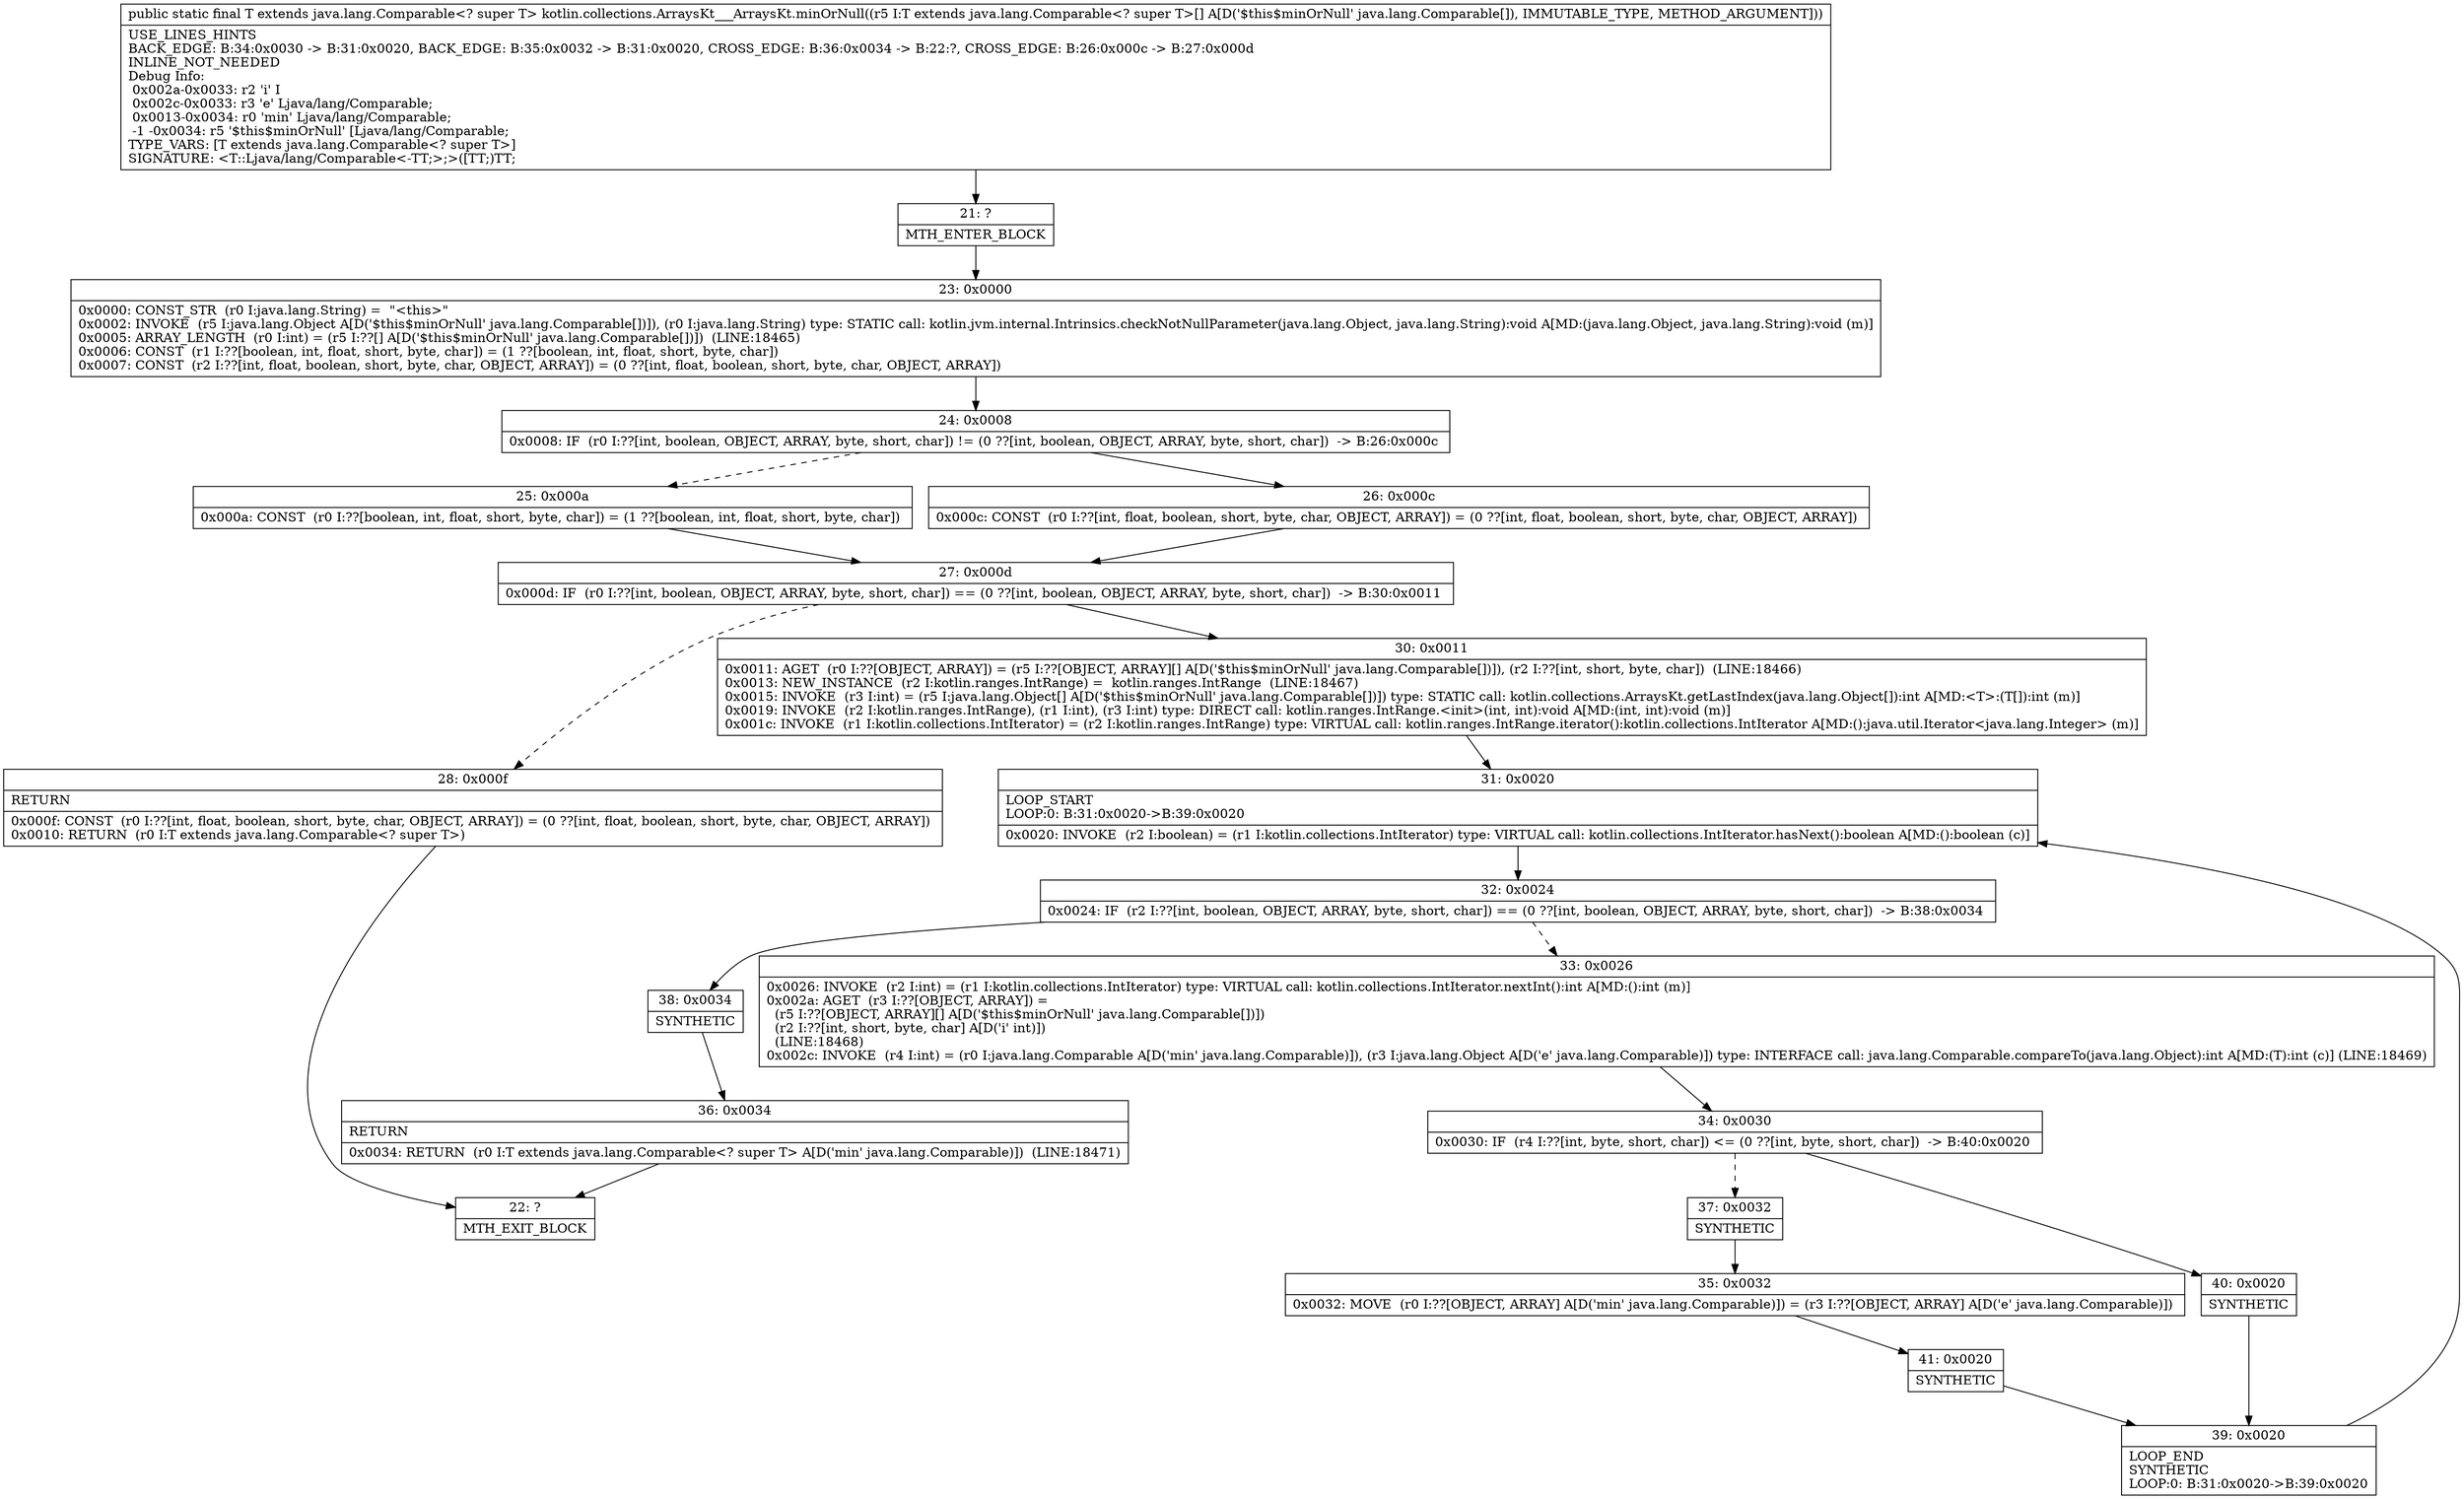 digraph "CFG forkotlin.collections.ArraysKt___ArraysKt.minOrNull([Ljava\/lang\/Comparable;)Ljava\/lang\/Comparable;" {
Node_21 [shape=record,label="{21\:\ ?|MTH_ENTER_BLOCK\l}"];
Node_23 [shape=record,label="{23\:\ 0x0000|0x0000: CONST_STR  (r0 I:java.lang.String) =  \"\<this\>\" \l0x0002: INVOKE  (r5 I:java.lang.Object A[D('$this$minOrNull' java.lang.Comparable[])]), (r0 I:java.lang.String) type: STATIC call: kotlin.jvm.internal.Intrinsics.checkNotNullParameter(java.lang.Object, java.lang.String):void A[MD:(java.lang.Object, java.lang.String):void (m)]\l0x0005: ARRAY_LENGTH  (r0 I:int) = (r5 I:??[] A[D('$this$minOrNull' java.lang.Comparable[])])  (LINE:18465)\l0x0006: CONST  (r1 I:??[boolean, int, float, short, byte, char]) = (1 ??[boolean, int, float, short, byte, char]) \l0x0007: CONST  (r2 I:??[int, float, boolean, short, byte, char, OBJECT, ARRAY]) = (0 ??[int, float, boolean, short, byte, char, OBJECT, ARRAY]) \l}"];
Node_24 [shape=record,label="{24\:\ 0x0008|0x0008: IF  (r0 I:??[int, boolean, OBJECT, ARRAY, byte, short, char]) != (0 ??[int, boolean, OBJECT, ARRAY, byte, short, char])  \-\> B:26:0x000c \l}"];
Node_25 [shape=record,label="{25\:\ 0x000a|0x000a: CONST  (r0 I:??[boolean, int, float, short, byte, char]) = (1 ??[boolean, int, float, short, byte, char]) \l}"];
Node_27 [shape=record,label="{27\:\ 0x000d|0x000d: IF  (r0 I:??[int, boolean, OBJECT, ARRAY, byte, short, char]) == (0 ??[int, boolean, OBJECT, ARRAY, byte, short, char])  \-\> B:30:0x0011 \l}"];
Node_28 [shape=record,label="{28\:\ 0x000f|RETURN\l|0x000f: CONST  (r0 I:??[int, float, boolean, short, byte, char, OBJECT, ARRAY]) = (0 ??[int, float, boolean, short, byte, char, OBJECT, ARRAY]) \l0x0010: RETURN  (r0 I:T extends java.lang.Comparable\<? super T\>) \l}"];
Node_22 [shape=record,label="{22\:\ ?|MTH_EXIT_BLOCK\l}"];
Node_30 [shape=record,label="{30\:\ 0x0011|0x0011: AGET  (r0 I:??[OBJECT, ARRAY]) = (r5 I:??[OBJECT, ARRAY][] A[D('$this$minOrNull' java.lang.Comparable[])]), (r2 I:??[int, short, byte, char])  (LINE:18466)\l0x0013: NEW_INSTANCE  (r2 I:kotlin.ranges.IntRange) =  kotlin.ranges.IntRange  (LINE:18467)\l0x0015: INVOKE  (r3 I:int) = (r5 I:java.lang.Object[] A[D('$this$minOrNull' java.lang.Comparable[])]) type: STATIC call: kotlin.collections.ArraysKt.getLastIndex(java.lang.Object[]):int A[MD:\<T\>:(T[]):int (m)]\l0x0019: INVOKE  (r2 I:kotlin.ranges.IntRange), (r1 I:int), (r3 I:int) type: DIRECT call: kotlin.ranges.IntRange.\<init\>(int, int):void A[MD:(int, int):void (m)]\l0x001c: INVOKE  (r1 I:kotlin.collections.IntIterator) = (r2 I:kotlin.ranges.IntRange) type: VIRTUAL call: kotlin.ranges.IntRange.iterator():kotlin.collections.IntIterator A[MD:():java.util.Iterator\<java.lang.Integer\> (m)]\l}"];
Node_31 [shape=record,label="{31\:\ 0x0020|LOOP_START\lLOOP:0: B:31:0x0020\-\>B:39:0x0020\l|0x0020: INVOKE  (r2 I:boolean) = (r1 I:kotlin.collections.IntIterator) type: VIRTUAL call: kotlin.collections.IntIterator.hasNext():boolean A[MD:():boolean (c)]\l}"];
Node_32 [shape=record,label="{32\:\ 0x0024|0x0024: IF  (r2 I:??[int, boolean, OBJECT, ARRAY, byte, short, char]) == (0 ??[int, boolean, OBJECT, ARRAY, byte, short, char])  \-\> B:38:0x0034 \l}"];
Node_33 [shape=record,label="{33\:\ 0x0026|0x0026: INVOKE  (r2 I:int) = (r1 I:kotlin.collections.IntIterator) type: VIRTUAL call: kotlin.collections.IntIterator.nextInt():int A[MD:():int (m)]\l0x002a: AGET  (r3 I:??[OBJECT, ARRAY]) = \l  (r5 I:??[OBJECT, ARRAY][] A[D('$this$minOrNull' java.lang.Comparable[])])\l  (r2 I:??[int, short, byte, char] A[D('i' int)])\l  (LINE:18468)\l0x002c: INVOKE  (r4 I:int) = (r0 I:java.lang.Comparable A[D('min' java.lang.Comparable)]), (r3 I:java.lang.Object A[D('e' java.lang.Comparable)]) type: INTERFACE call: java.lang.Comparable.compareTo(java.lang.Object):int A[MD:(T):int (c)] (LINE:18469)\l}"];
Node_34 [shape=record,label="{34\:\ 0x0030|0x0030: IF  (r4 I:??[int, byte, short, char]) \<= (0 ??[int, byte, short, char])  \-\> B:40:0x0020 \l}"];
Node_37 [shape=record,label="{37\:\ 0x0032|SYNTHETIC\l}"];
Node_35 [shape=record,label="{35\:\ 0x0032|0x0032: MOVE  (r0 I:??[OBJECT, ARRAY] A[D('min' java.lang.Comparable)]) = (r3 I:??[OBJECT, ARRAY] A[D('e' java.lang.Comparable)]) \l}"];
Node_41 [shape=record,label="{41\:\ 0x0020|SYNTHETIC\l}"];
Node_39 [shape=record,label="{39\:\ 0x0020|LOOP_END\lSYNTHETIC\lLOOP:0: B:31:0x0020\-\>B:39:0x0020\l}"];
Node_40 [shape=record,label="{40\:\ 0x0020|SYNTHETIC\l}"];
Node_38 [shape=record,label="{38\:\ 0x0034|SYNTHETIC\l}"];
Node_36 [shape=record,label="{36\:\ 0x0034|RETURN\l|0x0034: RETURN  (r0 I:T extends java.lang.Comparable\<? super T\> A[D('min' java.lang.Comparable)])  (LINE:18471)\l}"];
Node_26 [shape=record,label="{26\:\ 0x000c|0x000c: CONST  (r0 I:??[int, float, boolean, short, byte, char, OBJECT, ARRAY]) = (0 ??[int, float, boolean, short, byte, char, OBJECT, ARRAY]) \l}"];
MethodNode[shape=record,label="{public static final T extends java.lang.Comparable\<? super T\> kotlin.collections.ArraysKt___ArraysKt.minOrNull((r5 I:T extends java.lang.Comparable\<? super T\>[] A[D('$this$minOrNull' java.lang.Comparable[]), IMMUTABLE_TYPE, METHOD_ARGUMENT]))  | USE_LINES_HINTS\lBACK_EDGE: B:34:0x0030 \-\> B:31:0x0020, BACK_EDGE: B:35:0x0032 \-\> B:31:0x0020, CROSS_EDGE: B:36:0x0034 \-\> B:22:?, CROSS_EDGE: B:26:0x000c \-\> B:27:0x000d\lINLINE_NOT_NEEDED\lDebug Info:\l  0x002a\-0x0033: r2 'i' I\l  0x002c\-0x0033: r3 'e' Ljava\/lang\/Comparable;\l  0x0013\-0x0034: r0 'min' Ljava\/lang\/Comparable;\l  \-1 \-0x0034: r5 '$this$minOrNull' [Ljava\/lang\/Comparable;\lTYPE_VARS: [T extends java.lang.Comparable\<? super T\>]\lSIGNATURE: \<T::Ljava\/lang\/Comparable\<\-TT;\>;\>([TT;)TT;\l}"];
MethodNode -> Node_21;Node_21 -> Node_23;
Node_23 -> Node_24;
Node_24 -> Node_25[style=dashed];
Node_24 -> Node_26;
Node_25 -> Node_27;
Node_27 -> Node_28[style=dashed];
Node_27 -> Node_30;
Node_28 -> Node_22;
Node_30 -> Node_31;
Node_31 -> Node_32;
Node_32 -> Node_33[style=dashed];
Node_32 -> Node_38;
Node_33 -> Node_34;
Node_34 -> Node_37[style=dashed];
Node_34 -> Node_40;
Node_37 -> Node_35;
Node_35 -> Node_41;
Node_41 -> Node_39;
Node_39 -> Node_31;
Node_40 -> Node_39;
Node_38 -> Node_36;
Node_36 -> Node_22;
Node_26 -> Node_27;
}

